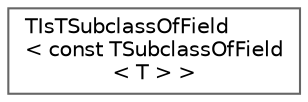digraph "Graphical Class Hierarchy"
{
 // INTERACTIVE_SVG=YES
 // LATEX_PDF_SIZE
  bgcolor="transparent";
  edge [fontname=Helvetica,fontsize=10,labelfontname=Helvetica,labelfontsize=10];
  node [fontname=Helvetica,fontsize=10,shape=box,height=0.2,width=0.4];
  rankdir="LR";
  Node0 [id="Node000000",label="TIsTSubclassOfField\l\< const TSubclassOfField\l\< T \> \>",height=0.2,width=0.4,color="grey40", fillcolor="white", style="filled",URL="$d7/dae/structTIsTSubclassOfField_3_01const_01TSubclassOfField_3_01T_01_4_01_4.html",tooltip=" "];
}
